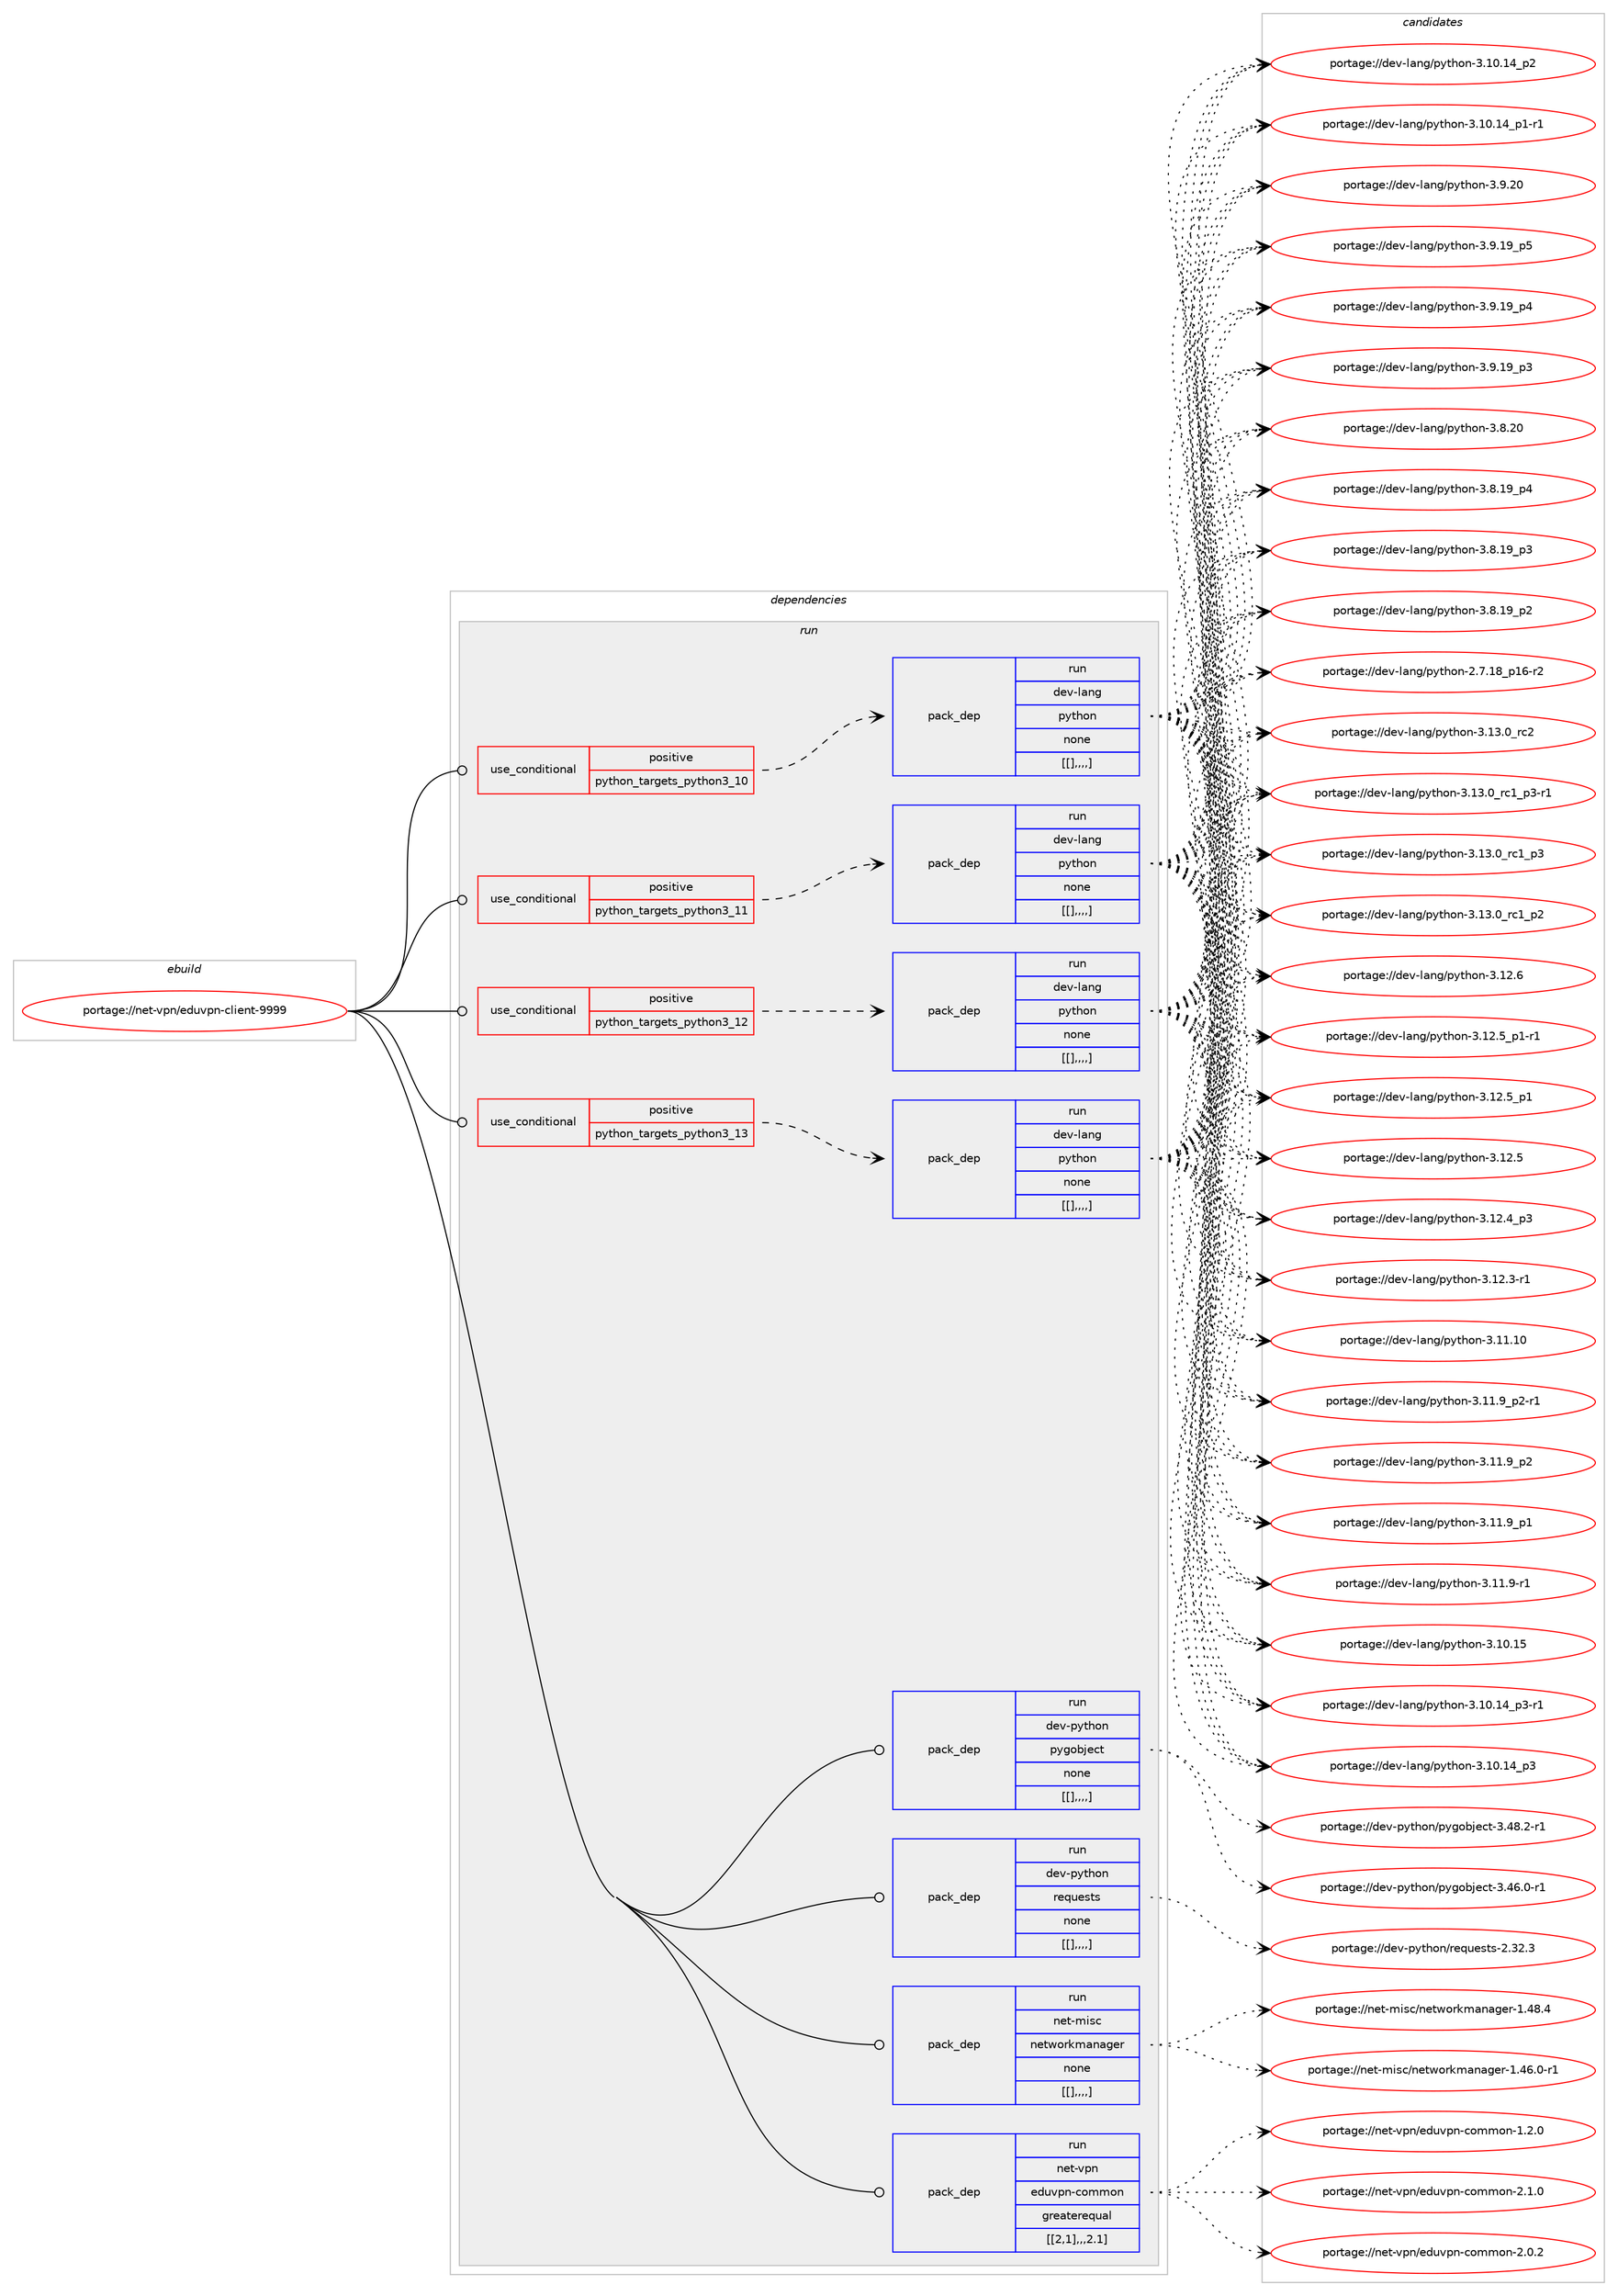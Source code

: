 digraph prolog {

# *************
# Graph options
# *************

newrank=true;
concentrate=true;
compound=true;
graph [rankdir=LR,fontname=Helvetica,fontsize=10,ranksep=1.5];#, ranksep=2.5, nodesep=0.2];
edge  [arrowhead=vee];
node  [fontname=Helvetica,fontsize=10];

# **********
# The ebuild
# **********

subgraph cluster_leftcol {
color=gray;
label=<<i>ebuild</i>>;
id [label="portage://net-vpn/eduvpn-client-9999", color=red, width=4, href="../net-vpn/eduvpn-client-9999.svg"];
}

# ****************
# The dependencies
# ****************

subgraph cluster_midcol {
color=gray;
label=<<i>dependencies</i>>;
subgraph cluster_compile {
fillcolor="#eeeeee";
style=filled;
label=<<i>compile</i>>;
}
subgraph cluster_compileandrun {
fillcolor="#eeeeee";
style=filled;
label=<<i>compile and run</i>>;
}
subgraph cluster_run {
fillcolor="#eeeeee";
style=filled;
label=<<i>run</i>>;
subgraph cond105829 {
dependency401810 [label=<<TABLE BORDER="0" CELLBORDER="1" CELLSPACING="0" CELLPADDING="4"><TR><TD ROWSPAN="3" CELLPADDING="10">use_conditional</TD></TR><TR><TD>positive</TD></TR><TR><TD>python_targets_python3_10</TD></TR></TABLE>>, shape=none, color=red];
subgraph pack293048 {
dependency401811 [label=<<TABLE BORDER="0" CELLBORDER="1" CELLSPACING="0" CELLPADDING="4" WIDTH="220"><TR><TD ROWSPAN="6" CELLPADDING="30">pack_dep</TD></TR><TR><TD WIDTH="110">run</TD></TR><TR><TD>dev-lang</TD></TR><TR><TD>python</TD></TR><TR><TD>none</TD></TR><TR><TD>[[],,,,]</TD></TR></TABLE>>, shape=none, color=blue];
}
dependency401810:e -> dependency401811:w [weight=20,style="dashed",arrowhead="vee"];
}
id:e -> dependency401810:w [weight=20,style="solid",arrowhead="odot"];
subgraph cond105830 {
dependency401812 [label=<<TABLE BORDER="0" CELLBORDER="1" CELLSPACING="0" CELLPADDING="4"><TR><TD ROWSPAN="3" CELLPADDING="10">use_conditional</TD></TR><TR><TD>positive</TD></TR><TR><TD>python_targets_python3_11</TD></TR></TABLE>>, shape=none, color=red];
subgraph pack293049 {
dependency401813 [label=<<TABLE BORDER="0" CELLBORDER="1" CELLSPACING="0" CELLPADDING="4" WIDTH="220"><TR><TD ROWSPAN="6" CELLPADDING="30">pack_dep</TD></TR><TR><TD WIDTH="110">run</TD></TR><TR><TD>dev-lang</TD></TR><TR><TD>python</TD></TR><TR><TD>none</TD></TR><TR><TD>[[],,,,]</TD></TR></TABLE>>, shape=none, color=blue];
}
dependency401812:e -> dependency401813:w [weight=20,style="dashed",arrowhead="vee"];
}
id:e -> dependency401812:w [weight=20,style="solid",arrowhead="odot"];
subgraph cond105831 {
dependency401814 [label=<<TABLE BORDER="0" CELLBORDER="1" CELLSPACING="0" CELLPADDING="4"><TR><TD ROWSPAN="3" CELLPADDING="10">use_conditional</TD></TR><TR><TD>positive</TD></TR><TR><TD>python_targets_python3_12</TD></TR></TABLE>>, shape=none, color=red];
subgraph pack293050 {
dependency401815 [label=<<TABLE BORDER="0" CELLBORDER="1" CELLSPACING="0" CELLPADDING="4" WIDTH="220"><TR><TD ROWSPAN="6" CELLPADDING="30">pack_dep</TD></TR><TR><TD WIDTH="110">run</TD></TR><TR><TD>dev-lang</TD></TR><TR><TD>python</TD></TR><TR><TD>none</TD></TR><TR><TD>[[],,,,]</TD></TR></TABLE>>, shape=none, color=blue];
}
dependency401814:e -> dependency401815:w [weight=20,style="dashed",arrowhead="vee"];
}
id:e -> dependency401814:w [weight=20,style="solid",arrowhead="odot"];
subgraph cond105832 {
dependency401816 [label=<<TABLE BORDER="0" CELLBORDER="1" CELLSPACING="0" CELLPADDING="4"><TR><TD ROWSPAN="3" CELLPADDING="10">use_conditional</TD></TR><TR><TD>positive</TD></TR><TR><TD>python_targets_python3_13</TD></TR></TABLE>>, shape=none, color=red];
subgraph pack293051 {
dependency401817 [label=<<TABLE BORDER="0" CELLBORDER="1" CELLSPACING="0" CELLPADDING="4" WIDTH="220"><TR><TD ROWSPAN="6" CELLPADDING="30">pack_dep</TD></TR><TR><TD WIDTH="110">run</TD></TR><TR><TD>dev-lang</TD></TR><TR><TD>python</TD></TR><TR><TD>none</TD></TR><TR><TD>[[],,,,]</TD></TR></TABLE>>, shape=none, color=blue];
}
dependency401816:e -> dependency401817:w [weight=20,style="dashed",arrowhead="vee"];
}
id:e -> dependency401816:w [weight=20,style="solid",arrowhead="odot"];
subgraph pack293052 {
dependency401818 [label=<<TABLE BORDER="0" CELLBORDER="1" CELLSPACING="0" CELLPADDING="4" WIDTH="220"><TR><TD ROWSPAN="6" CELLPADDING="30">pack_dep</TD></TR><TR><TD WIDTH="110">run</TD></TR><TR><TD>dev-python</TD></TR><TR><TD>pygobject</TD></TR><TR><TD>none</TD></TR><TR><TD>[[],,,,]</TD></TR></TABLE>>, shape=none, color=blue];
}
id:e -> dependency401818:w [weight=20,style="solid",arrowhead="odot"];
subgraph pack293053 {
dependency401819 [label=<<TABLE BORDER="0" CELLBORDER="1" CELLSPACING="0" CELLPADDING="4" WIDTH="220"><TR><TD ROWSPAN="6" CELLPADDING="30">pack_dep</TD></TR><TR><TD WIDTH="110">run</TD></TR><TR><TD>dev-python</TD></TR><TR><TD>requests</TD></TR><TR><TD>none</TD></TR><TR><TD>[[],,,,]</TD></TR></TABLE>>, shape=none, color=blue];
}
id:e -> dependency401819:w [weight=20,style="solid",arrowhead="odot"];
subgraph pack293054 {
dependency401820 [label=<<TABLE BORDER="0" CELLBORDER="1" CELLSPACING="0" CELLPADDING="4" WIDTH="220"><TR><TD ROWSPAN="6" CELLPADDING="30">pack_dep</TD></TR><TR><TD WIDTH="110">run</TD></TR><TR><TD>net-misc</TD></TR><TR><TD>networkmanager</TD></TR><TR><TD>none</TD></TR><TR><TD>[[],,,,]</TD></TR></TABLE>>, shape=none, color=blue];
}
id:e -> dependency401820:w [weight=20,style="solid",arrowhead="odot"];
subgraph pack293055 {
dependency401821 [label=<<TABLE BORDER="0" CELLBORDER="1" CELLSPACING="0" CELLPADDING="4" WIDTH="220"><TR><TD ROWSPAN="6" CELLPADDING="30">pack_dep</TD></TR><TR><TD WIDTH="110">run</TD></TR><TR><TD>net-vpn</TD></TR><TR><TD>eduvpn-common</TD></TR><TR><TD>greaterequal</TD></TR><TR><TD>[[2,1],,,2.1]</TD></TR></TABLE>>, shape=none, color=blue];
}
id:e -> dependency401821:w [weight=20,style="solid",arrowhead="odot"];
}
}

# **************
# The candidates
# **************

subgraph cluster_choices {
rank=same;
color=gray;
label=<<i>candidates</i>>;

subgraph choice293048 {
color=black;
nodesep=1;
choice10010111845108971101034711212111610411111045514649514648951149950 [label="portage://dev-lang/python-3.13.0_rc2", color=red, width=4,href="../dev-lang/python-3.13.0_rc2.svg"];
choice1001011184510897110103471121211161041111104551464951464895114994995112514511449 [label="portage://dev-lang/python-3.13.0_rc1_p3-r1", color=red, width=4,href="../dev-lang/python-3.13.0_rc1_p3-r1.svg"];
choice100101118451089711010347112121116104111110455146495146489511499499511251 [label="portage://dev-lang/python-3.13.0_rc1_p3", color=red, width=4,href="../dev-lang/python-3.13.0_rc1_p3.svg"];
choice100101118451089711010347112121116104111110455146495146489511499499511250 [label="portage://dev-lang/python-3.13.0_rc1_p2", color=red, width=4,href="../dev-lang/python-3.13.0_rc1_p2.svg"];
choice10010111845108971101034711212111610411111045514649504654 [label="portage://dev-lang/python-3.12.6", color=red, width=4,href="../dev-lang/python-3.12.6.svg"];
choice1001011184510897110103471121211161041111104551464950465395112494511449 [label="portage://dev-lang/python-3.12.5_p1-r1", color=red, width=4,href="../dev-lang/python-3.12.5_p1-r1.svg"];
choice100101118451089711010347112121116104111110455146495046539511249 [label="portage://dev-lang/python-3.12.5_p1", color=red, width=4,href="../dev-lang/python-3.12.5_p1.svg"];
choice10010111845108971101034711212111610411111045514649504653 [label="portage://dev-lang/python-3.12.5", color=red, width=4,href="../dev-lang/python-3.12.5.svg"];
choice100101118451089711010347112121116104111110455146495046529511251 [label="portage://dev-lang/python-3.12.4_p3", color=red, width=4,href="../dev-lang/python-3.12.4_p3.svg"];
choice100101118451089711010347112121116104111110455146495046514511449 [label="portage://dev-lang/python-3.12.3-r1", color=red, width=4,href="../dev-lang/python-3.12.3-r1.svg"];
choice1001011184510897110103471121211161041111104551464949464948 [label="portage://dev-lang/python-3.11.10", color=red, width=4,href="../dev-lang/python-3.11.10.svg"];
choice1001011184510897110103471121211161041111104551464949465795112504511449 [label="portage://dev-lang/python-3.11.9_p2-r1", color=red, width=4,href="../dev-lang/python-3.11.9_p2-r1.svg"];
choice100101118451089711010347112121116104111110455146494946579511250 [label="portage://dev-lang/python-3.11.9_p2", color=red, width=4,href="../dev-lang/python-3.11.9_p2.svg"];
choice100101118451089711010347112121116104111110455146494946579511249 [label="portage://dev-lang/python-3.11.9_p1", color=red, width=4,href="../dev-lang/python-3.11.9_p1.svg"];
choice100101118451089711010347112121116104111110455146494946574511449 [label="portage://dev-lang/python-3.11.9-r1", color=red, width=4,href="../dev-lang/python-3.11.9-r1.svg"];
choice1001011184510897110103471121211161041111104551464948464953 [label="portage://dev-lang/python-3.10.15", color=red, width=4,href="../dev-lang/python-3.10.15.svg"];
choice100101118451089711010347112121116104111110455146494846495295112514511449 [label="portage://dev-lang/python-3.10.14_p3-r1", color=red, width=4,href="../dev-lang/python-3.10.14_p3-r1.svg"];
choice10010111845108971101034711212111610411111045514649484649529511251 [label="portage://dev-lang/python-3.10.14_p3", color=red, width=4,href="../dev-lang/python-3.10.14_p3.svg"];
choice10010111845108971101034711212111610411111045514649484649529511250 [label="portage://dev-lang/python-3.10.14_p2", color=red, width=4,href="../dev-lang/python-3.10.14_p2.svg"];
choice100101118451089711010347112121116104111110455146494846495295112494511449 [label="portage://dev-lang/python-3.10.14_p1-r1", color=red, width=4,href="../dev-lang/python-3.10.14_p1-r1.svg"];
choice10010111845108971101034711212111610411111045514657465048 [label="portage://dev-lang/python-3.9.20", color=red, width=4,href="../dev-lang/python-3.9.20.svg"];
choice100101118451089711010347112121116104111110455146574649579511253 [label="portage://dev-lang/python-3.9.19_p5", color=red, width=4,href="../dev-lang/python-3.9.19_p5.svg"];
choice100101118451089711010347112121116104111110455146574649579511252 [label="portage://dev-lang/python-3.9.19_p4", color=red, width=4,href="../dev-lang/python-3.9.19_p4.svg"];
choice100101118451089711010347112121116104111110455146574649579511251 [label="portage://dev-lang/python-3.9.19_p3", color=red, width=4,href="../dev-lang/python-3.9.19_p3.svg"];
choice10010111845108971101034711212111610411111045514656465048 [label="portage://dev-lang/python-3.8.20", color=red, width=4,href="../dev-lang/python-3.8.20.svg"];
choice100101118451089711010347112121116104111110455146564649579511252 [label="portage://dev-lang/python-3.8.19_p4", color=red, width=4,href="../dev-lang/python-3.8.19_p4.svg"];
choice100101118451089711010347112121116104111110455146564649579511251 [label="portage://dev-lang/python-3.8.19_p3", color=red, width=4,href="../dev-lang/python-3.8.19_p3.svg"];
choice100101118451089711010347112121116104111110455146564649579511250 [label="portage://dev-lang/python-3.8.19_p2", color=red, width=4,href="../dev-lang/python-3.8.19_p2.svg"];
choice100101118451089711010347112121116104111110455046554649569511249544511450 [label="portage://dev-lang/python-2.7.18_p16-r2", color=red, width=4,href="../dev-lang/python-2.7.18_p16-r2.svg"];
dependency401811:e -> choice10010111845108971101034711212111610411111045514649514648951149950:w [style=dotted,weight="100"];
dependency401811:e -> choice1001011184510897110103471121211161041111104551464951464895114994995112514511449:w [style=dotted,weight="100"];
dependency401811:e -> choice100101118451089711010347112121116104111110455146495146489511499499511251:w [style=dotted,weight="100"];
dependency401811:e -> choice100101118451089711010347112121116104111110455146495146489511499499511250:w [style=dotted,weight="100"];
dependency401811:e -> choice10010111845108971101034711212111610411111045514649504654:w [style=dotted,weight="100"];
dependency401811:e -> choice1001011184510897110103471121211161041111104551464950465395112494511449:w [style=dotted,weight="100"];
dependency401811:e -> choice100101118451089711010347112121116104111110455146495046539511249:w [style=dotted,weight="100"];
dependency401811:e -> choice10010111845108971101034711212111610411111045514649504653:w [style=dotted,weight="100"];
dependency401811:e -> choice100101118451089711010347112121116104111110455146495046529511251:w [style=dotted,weight="100"];
dependency401811:e -> choice100101118451089711010347112121116104111110455146495046514511449:w [style=dotted,weight="100"];
dependency401811:e -> choice1001011184510897110103471121211161041111104551464949464948:w [style=dotted,weight="100"];
dependency401811:e -> choice1001011184510897110103471121211161041111104551464949465795112504511449:w [style=dotted,weight="100"];
dependency401811:e -> choice100101118451089711010347112121116104111110455146494946579511250:w [style=dotted,weight="100"];
dependency401811:e -> choice100101118451089711010347112121116104111110455146494946579511249:w [style=dotted,weight="100"];
dependency401811:e -> choice100101118451089711010347112121116104111110455146494946574511449:w [style=dotted,weight="100"];
dependency401811:e -> choice1001011184510897110103471121211161041111104551464948464953:w [style=dotted,weight="100"];
dependency401811:e -> choice100101118451089711010347112121116104111110455146494846495295112514511449:w [style=dotted,weight="100"];
dependency401811:e -> choice10010111845108971101034711212111610411111045514649484649529511251:w [style=dotted,weight="100"];
dependency401811:e -> choice10010111845108971101034711212111610411111045514649484649529511250:w [style=dotted,weight="100"];
dependency401811:e -> choice100101118451089711010347112121116104111110455146494846495295112494511449:w [style=dotted,weight="100"];
dependency401811:e -> choice10010111845108971101034711212111610411111045514657465048:w [style=dotted,weight="100"];
dependency401811:e -> choice100101118451089711010347112121116104111110455146574649579511253:w [style=dotted,weight="100"];
dependency401811:e -> choice100101118451089711010347112121116104111110455146574649579511252:w [style=dotted,weight="100"];
dependency401811:e -> choice100101118451089711010347112121116104111110455146574649579511251:w [style=dotted,weight="100"];
dependency401811:e -> choice10010111845108971101034711212111610411111045514656465048:w [style=dotted,weight="100"];
dependency401811:e -> choice100101118451089711010347112121116104111110455146564649579511252:w [style=dotted,weight="100"];
dependency401811:e -> choice100101118451089711010347112121116104111110455146564649579511251:w [style=dotted,weight="100"];
dependency401811:e -> choice100101118451089711010347112121116104111110455146564649579511250:w [style=dotted,weight="100"];
dependency401811:e -> choice100101118451089711010347112121116104111110455046554649569511249544511450:w [style=dotted,weight="100"];
}
subgraph choice293049 {
color=black;
nodesep=1;
choice10010111845108971101034711212111610411111045514649514648951149950 [label="portage://dev-lang/python-3.13.0_rc2", color=red, width=4,href="../dev-lang/python-3.13.0_rc2.svg"];
choice1001011184510897110103471121211161041111104551464951464895114994995112514511449 [label="portage://dev-lang/python-3.13.0_rc1_p3-r1", color=red, width=4,href="../dev-lang/python-3.13.0_rc1_p3-r1.svg"];
choice100101118451089711010347112121116104111110455146495146489511499499511251 [label="portage://dev-lang/python-3.13.0_rc1_p3", color=red, width=4,href="../dev-lang/python-3.13.0_rc1_p3.svg"];
choice100101118451089711010347112121116104111110455146495146489511499499511250 [label="portage://dev-lang/python-3.13.0_rc1_p2", color=red, width=4,href="../dev-lang/python-3.13.0_rc1_p2.svg"];
choice10010111845108971101034711212111610411111045514649504654 [label="portage://dev-lang/python-3.12.6", color=red, width=4,href="../dev-lang/python-3.12.6.svg"];
choice1001011184510897110103471121211161041111104551464950465395112494511449 [label="portage://dev-lang/python-3.12.5_p1-r1", color=red, width=4,href="../dev-lang/python-3.12.5_p1-r1.svg"];
choice100101118451089711010347112121116104111110455146495046539511249 [label="portage://dev-lang/python-3.12.5_p1", color=red, width=4,href="../dev-lang/python-3.12.5_p1.svg"];
choice10010111845108971101034711212111610411111045514649504653 [label="portage://dev-lang/python-3.12.5", color=red, width=4,href="../dev-lang/python-3.12.5.svg"];
choice100101118451089711010347112121116104111110455146495046529511251 [label="portage://dev-lang/python-3.12.4_p3", color=red, width=4,href="../dev-lang/python-3.12.4_p3.svg"];
choice100101118451089711010347112121116104111110455146495046514511449 [label="portage://dev-lang/python-3.12.3-r1", color=red, width=4,href="../dev-lang/python-3.12.3-r1.svg"];
choice1001011184510897110103471121211161041111104551464949464948 [label="portage://dev-lang/python-3.11.10", color=red, width=4,href="../dev-lang/python-3.11.10.svg"];
choice1001011184510897110103471121211161041111104551464949465795112504511449 [label="portage://dev-lang/python-3.11.9_p2-r1", color=red, width=4,href="../dev-lang/python-3.11.9_p2-r1.svg"];
choice100101118451089711010347112121116104111110455146494946579511250 [label="portage://dev-lang/python-3.11.9_p2", color=red, width=4,href="../dev-lang/python-3.11.9_p2.svg"];
choice100101118451089711010347112121116104111110455146494946579511249 [label="portage://dev-lang/python-3.11.9_p1", color=red, width=4,href="../dev-lang/python-3.11.9_p1.svg"];
choice100101118451089711010347112121116104111110455146494946574511449 [label="portage://dev-lang/python-3.11.9-r1", color=red, width=4,href="../dev-lang/python-3.11.9-r1.svg"];
choice1001011184510897110103471121211161041111104551464948464953 [label="portage://dev-lang/python-3.10.15", color=red, width=4,href="../dev-lang/python-3.10.15.svg"];
choice100101118451089711010347112121116104111110455146494846495295112514511449 [label="portage://dev-lang/python-3.10.14_p3-r1", color=red, width=4,href="../dev-lang/python-3.10.14_p3-r1.svg"];
choice10010111845108971101034711212111610411111045514649484649529511251 [label="portage://dev-lang/python-3.10.14_p3", color=red, width=4,href="../dev-lang/python-3.10.14_p3.svg"];
choice10010111845108971101034711212111610411111045514649484649529511250 [label="portage://dev-lang/python-3.10.14_p2", color=red, width=4,href="../dev-lang/python-3.10.14_p2.svg"];
choice100101118451089711010347112121116104111110455146494846495295112494511449 [label="portage://dev-lang/python-3.10.14_p1-r1", color=red, width=4,href="../dev-lang/python-3.10.14_p1-r1.svg"];
choice10010111845108971101034711212111610411111045514657465048 [label="portage://dev-lang/python-3.9.20", color=red, width=4,href="../dev-lang/python-3.9.20.svg"];
choice100101118451089711010347112121116104111110455146574649579511253 [label="portage://dev-lang/python-3.9.19_p5", color=red, width=4,href="../dev-lang/python-3.9.19_p5.svg"];
choice100101118451089711010347112121116104111110455146574649579511252 [label="portage://dev-lang/python-3.9.19_p4", color=red, width=4,href="../dev-lang/python-3.9.19_p4.svg"];
choice100101118451089711010347112121116104111110455146574649579511251 [label="portage://dev-lang/python-3.9.19_p3", color=red, width=4,href="../dev-lang/python-3.9.19_p3.svg"];
choice10010111845108971101034711212111610411111045514656465048 [label="portage://dev-lang/python-3.8.20", color=red, width=4,href="../dev-lang/python-3.8.20.svg"];
choice100101118451089711010347112121116104111110455146564649579511252 [label="portage://dev-lang/python-3.8.19_p4", color=red, width=4,href="../dev-lang/python-3.8.19_p4.svg"];
choice100101118451089711010347112121116104111110455146564649579511251 [label="portage://dev-lang/python-3.8.19_p3", color=red, width=4,href="../dev-lang/python-3.8.19_p3.svg"];
choice100101118451089711010347112121116104111110455146564649579511250 [label="portage://dev-lang/python-3.8.19_p2", color=red, width=4,href="../dev-lang/python-3.8.19_p2.svg"];
choice100101118451089711010347112121116104111110455046554649569511249544511450 [label="portage://dev-lang/python-2.7.18_p16-r2", color=red, width=4,href="../dev-lang/python-2.7.18_p16-r2.svg"];
dependency401813:e -> choice10010111845108971101034711212111610411111045514649514648951149950:w [style=dotted,weight="100"];
dependency401813:e -> choice1001011184510897110103471121211161041111104551464951464895114994995112514511449:w [style=dotted,weight="100"];
dependency401813:e -> choice100101118451089711010347112121116104111110455146495146489511499499511251:w [style=dotted,weight="100"];
dependency401813:e -> choice100101118451089711010347112121116104111110455146495146489511499499511250:w [style=dotted,weight="100"];
dependency401813:e -> choice10010111845108971101034711212111610411111045514649504654:w [style=dotted,weight="100"];
dependency401813:e -> choice1001011184510897110103471121211161041111104551464950465395112494511449:w [style=dotted,weight="100"];
dependency401813:e -> choice100101118451089711010347112121116104111110455146495046539511249:w [style=dotted,weight="100"];
dependency401813:e -> choice10010111845108971101034711212111610411111045514649504653:w [style=dotted,weight="100"];
dependency401813:e -> choice100101118451089711010347112121116104111110455146495046529511251:w [style=dotted,weight="100"];
dependency401813:e -> choice100101118451089711010347112121116104111110455146495046514511449:w [style=dotted,weight="100"];
dependency401813:e -> choice1001011184510897110103471121211161041111104551464949464948:w [style=dotted,weight="100"];
dependency401813:e -> choice1001011184510897110103471121211161041111104551464949465795112504511449:w [style=dotted,weight="100"];
dependency401813:e -> choice100101118451089711010347112121116104111110455146494946579511250:w [style=dotted,weight="100"];
dependency401813:e -> choice100101118451089711010347112121116104111110455146494946579511249:w [style=dotted,weight="100"];
dependency401813:e -> choice100101118451089711010347112121116104111110455146494946574511449:w [style=dotted,weight="100"];
dependency401813:e -> choice1001011184510897110103471121211161041111104551464948464953:w [style=dotted,weight="100"];
dependency401813:e -> choice100101118451089711010347112121116104111110455146494846495295112514511449:w [style=dotted,weight="100"];
dependency401813:e -> choice10010111845108971101034711212111610411111045514649484649529511251:w [style=dotted,weight="100"];
dependency401813:e -> choice10010111845108971101034711212111610411111045514649484649529511250:w [style=dotted,weight="100"];
dependency401813:e -> choice100101118451089711010347112121116104111110455146494846495295112494511449:w [style=dotted,weight="100"];
dependency401813:e -> choice10010111845108971101034711212111610411111045514657465048:w [style=dotted,weight="100"];
dependency401813:e -> choice100101118451089711010347112121116104111110455146574649579511253:w [style=dotted,weight="100"];
dependency401813:e -> choice100101118451089711010347112121116104111110455146574649579511252:w [style=dotted,weight="100"];
dependency401813:e -> choice100101118451089711010347112121116104111110455146574649579511251:w [style=dotted,weight="100"];
dependency401813:e -> choice10010111845108971101034711212111610411111045514656465048:w [style=dotted,weight="100"];
dependency401813:e -> choice100101118451089711010347112121116104111110455146564649579511252:w [style=dotted,weight="100"];
dependency401813:e -> choice100101118451089711010347112121116104111110455146564649579511251:w [style=dotted,weight="100"];
dependency401813:e -> choice100101118451089711010347112121116104111110455146564649579511250:w [style=dotted,weight="100"];
dependency401813:e -> choice100101118451089711010347112121116104111110455046554649569511249544511450:w [style=dotted,weight="100"];
}
subgraph choice293050 {
color=black;
nodesep=1;
choice10010111845108971101034711212111610411111045514649514648951149950 [label="portage://dev-lang/python-3.13.0_rc2", color=red, width=4,href="../dev-lang/python-3.13.0_rc2.svg"];
choice1001011184510897110103471121211161041111104551464951464895114994995112514511449 [label="portage://dev-lang/python-3.13.0_rc1_p3-r1", color=red, width=4,href="../dev-lang/python-3.13.0_rc1_p3-r1.svg"];
choice100101118451089711010347112121116104111110455146495146489511499499511251 [label="portage://dev-lang/python-3.13.0_rc1_p3", color=red, width=4,href="../dev-lang/python-3.13.0_rc1_p3.svg"];
choice100101118451089711010347112121116104111110455146495146489511499499511250 [label="portage://dev-lang/python-3.13.0_rc1_p2", color=red, width=4,href="../dev-lang/python-3.13.0_rc1_p2.svg"];
choice10010111845108971101034711212111610411111045514649504654 [label="portage://dev-lang/python-3.12.6", color=red, width=4,href="../dev-lang/python-3.12.6.svg"];
choice1001011184510897110103471121211161041111104551464950465395112494511449 [label="portage://dev-lang/python-3.12.5_p1-r1", color=red, width=4,href="../dev-lang/python-3.12.5_p1-r1.svg"];
choice100101118451089711010347112121116104111110455146495046539511249 [label="portage://dev-lang/python-3.12.5_p1", color=red, width=4,href="../dev-lang/python-3.12.5_p1.svg"];
choice10010111845108971101034711212111610411111045514649504653 [label="portage://dev-lang/python-3.12.5", color=red, width=4,href="../dev-lang/python-3.12.5.svg"];
choice100101118451089711010347112121116104111110455146495046529511251 [label="portage://dev-lang/python-3.12.4_p3", color=red, width=4,href="../dev-lang/python-3.12.4_p3.svg"];
choice100101118451089711010347112121116104111110455146495046514511449 [label="portage://dev-lang/python-3.12.3-r1", color=red, width=4,href="../dev-lang/python-3.12.3-r1.svg"];
choice1001011184510897110103471121211161041111104551464949464948 [label="portage://dev-lang/python-3.11.10", color=red, width=4,href="../dev-lang/python-3.11.10.svg"];
choice1001011184510897110103471121211161041111104551464949465795112504511449 [label="portage://dev-lang/python-3.11.9_p2-r1", color=red, width=4,href="../dev-lang/python-3.11.9_p2-r1.svg"];
choice100101118451089711010347112121116104111110455146494946579511250 [label="portage://dev-lang/python-3.11.9_p2", color=red, width=4,href="../dev-lang/python-3.11.9_p2.svg"];
choice100101118451089711010347112121116104111110455146494946579511249 [label="portage://dev-lang/python-3.11.9_p1", color=red, width=4,href="../dev-lang/python-3.11.9_p1.svg"];
choice100101118451089711010347112121116104111110455146494946574511449 [label="portage://dev-lang/python-3.11.9-r1", color=red, width=4,href="../dev-lang/python-3.11.9-r1.svg"];
choice1001011184510897110103471121211161041111104551464948464953 [label="portage://dev-lang/python-3.10.15", color=red, width=4,href="../dev-lang/python-3.10.15.svg"];
choice100101118451089711010347112121116104111110455146494846495295112514511449 [label="portage://dev-lang/python-3.10.14_p3-r1", color=red, width=4,href="../dev-lang/python-3.10.14_p3-r1.svg"];
choice10010111845108971101034711212111610411111045514649484649529511251 [label="portage://dev-lang/python-3.10.14_p3", color=red, width=4,href="../dev-lang/python-3.10.14_p3.svg"];
choice10010111845108971101034711212111610411111045514649484649529511250 [label="portage://dev-lang/python-3.10.14_p2", color=red, width=4,href="../dev-lang/python-3.10.14_p2.svg"];
choice100101118451089711010347112121116104111110455146494846495295112494511449 [label="portage://dev-lang/python-3.10.14_p1-r1", color=red, width=4,href="../dev-lang/python-3.10.14_p1-r1.svg"];
choice10010111845108971101034711212111610411111045514657465048 [label="portage://dev-lang/python-3.9.20", color=red, width=4,href="../dev-lang/python-3.9.20.svg"];
choice100101118451089711010347112121116104111110455146574649579511253 [label="portage://dev-lang/python-3.9.19_p5", color=red, width=4,href="../dev-lang/python-3.9.19_p5.svg"];
choice100101118451089711010347112121116104111110455146574649579511252 [label="portage://dev-lang/python-3.9.19_p4", color=red, width=4,href="../dev-lang/python-3.9.19_p4.svg"];
choice100101118451089711010347112121116104111110455146574649579511251 [label="portage://dev-lang/python-3.9.19_p3", color=red, width=4,href="../dev-lang/python-3.9.19_p3.svg"];
choice10010111845108971101034711212111610411111045514656465048 [label="portage://dev-lang/python-3.8.20", color=red, width=4,href="../dev-lang/python-3.8.20.svg"];
choice100101118451089711010347112121116104111110455146564649579511252 [label="portage://dev-lang/python-3.8.19_p4", color=red, width=4,href="../dev-lang/python-3.8.19_p4.svg"];
choice100101118451089711010347112121116104111110455146564649579511251 [label="portage://dev-lang/python-3.8.19_p3", color=red, width=4,href="../dev-lang/python-3.8.19_p3.svg"];
choice100101118451089711010347112121116104111110455146564649579511250 [label="portage://dev-lang/python-3.8.19_p2", color=red, width=4,href="../dev-lang/python-3.8.19_p2.svg"];
choice100101118451089711010347112121116104111110455046554649569511249544511450 [label="portage://dev-lang/python-2.7.18_p16-r2", color=red, width=4,href="../dev-lang/python-2.7.18_p16-r2.svg"];
dependency401815:e -> choice10010111845108971101034711212111610411111045514649514648951149950:w [style=dotted,weight="100"];
dependency401815:e -> choice1001011184510897110103471121211161041111104551464951464895114994995112514511449:w [style=dotted,weight="100"];
dependency401815:e -> choice100101118451089711010347112121116104111110455146495146489511499499511251:w [style=dotted,weight="100"];
dependency401815:e -> choice100101118451089711010347112121116104111110455146495146489511499499511250:w [style=dotted,weight="100"];
dependency401815:e -> choice10010111845108971101034711212111610411111045514649504654:w [style=dotted,weight="100"];
dependency401815:e -> choice1001011184510897110103471121211161041111104551464950465395112494511449:w [style=dotted,weight="100"];
dependency401815:e -> choice100101118451089711010347112121116104111110455146495046539511249:w [style=dotted,weight="100"];
dependency401815:e -> choice10010111845108971101034711212111610411111045514649504653:w [style=dotted,weight="100"];
dependency401815:e -> choice100101118451089711010347112121116104111110455146495046529511251:w [style=dotted,weight="100"];
dependency401815:e -> choice100101118451089711010347112121116104111110455146495046514511449:w [style=dotted,weight="100"];
dependency401815:e -> choice1001011184510897110103471121211161041111104551464949464948:w [style=dotted,weight="100"];
dependency401815:e -> choice1001011184510897110103471121211161041111104551464949465795112504511449:w [style=dotted,weight="100"];
dependency401815:e -> choice100101118451089711010347112121116104111110455146494946579511250:w [style=dotted,weight="100"];
dependency401815:e -> choice100101118451089711010347112121116104111110455146494946579511249:w [style=dotted,weight="100"];
dependency401815:e -> choice100101118451089711010347112121116104111110455146494946574511449:w [style=dotted,weight="100"];
dependency401815:e -> choice1001011184510897110103471121211161041111104551464948464953:w [style=dotted,weight="100"];
dependency401815:e -> choice100101118451089711010347112121116104111110455146494846495295112514511449:w [style=dotted,weight="100"];
dependency401815:e -> choice10010111845108971101034711212111610411111045514649484649529511251:w [style=dotted,weight="100"];
dependency401815:e -> choice10010111845108971101034711212111610411111045514649484649529511250:w [style=dotted,weight="100"];
dependency401815:e -> choice100101118451089711010347112121116104111110455146494846495295112494511449:w [style=dotted,weight="100"];
dependency401815:e -> choice10010111845108971101034711212111610411111045514657465048:w [style=dotted,weight="100"];
dependency401815:e -> choice100101118451089711010347112121116104111110455146574649579511253:w [style=dotted,weight="100"];
dependency401815:e -> choice100101118451089711010347112121116104111110455146574649579511252:w [style=dotted,weight="100"];
dependency401815:e -> choice100101118451089711010347112121116104111110455146574649579511251:w [style=dotted,weight="100"];
dependency401815:e -> choice10010111845108971101034711212111610411111045514656465048:w [style=dotted,weight="100"];
dependency401815:e -> choice100101118451089711010347112121116104111110455146564649579511252:w [style=dotted,weight="100"];
dependency401815:e -> choice100101118451089711010347112121116104111110455146564649579511251:w [style=dotted,weight="100"];
dependency401815:e -> choice100101118451089711010347112121116104111110455146564649579511250:w [style=dotted,weight="100"];
dependency401815:e -> choice100101118451089711010347112121116104111110455046554649569511249544511450:w [style=dotted,weight="100"];
}
subgraph choice293051 {
color=black;
nodesep=1;
choice10010111845108971101034711212111610411111045514649514648951149950 [label="portage://dev-lang/python-3.13.0_rc2", color=red, width=4,href="../dev-lang/python-3.13.0_rc2.svg"];
choice1001011184510897110103471121211161041111104551464951464895114994995112514511449 [label="portage://dev-lang/python-3.13.0_rc1_p3-r1", color=red, width=4,href="../dev-lang/python-3.13.0_rc1_p3-r1.svg"];
choice100101118451089711010347112121116104111110455146495146489511499499511251 [label="portage://dev-lang/python-3.13.0_rc1_p3", color=red, width=4,href="../dev-lang/python-3.13.0_rc1_p3.svg"];
choice100101118451089711010347112121116104111110455146495146489511499499511250 [label="portage://dev-lang/python-3.13.0_rc1_p2", color=red, width=4,href="../dev-lang/python-3.13.0_rc1_p2.svg"];
choice10010111845108971101034711212111610411111045514649504654 [label="portage://dev-lang/python-3.12.6", color=red, width=4,href="../dev-lang/python-3.12.6.svg"];
choice1001011184510897110103471121211161041111104551464950465395112494511449 [label="portage://dev-lang/python-3.12.5_p1-r1", color=red, width=4,href="../dev-lang/python-3.12.5_p1-r1.svg"];
choice100101118451089711010347112121116104111110455146495046539511249 [label="portage://dev-lang/python-3.12.5_p1", color=red, width=4,href="../dev-lang/python-3.12.5_p1.svg"];
choice10010111845108971101034711212111610411111045514649504653 [label="portage://dev-lang/python-3.12.5", color=red, width=4,href="../dev-lang/python-3.12.5.svg"];
choice100101118451089711010347112121116104111110455146495046529511251 [label="portage://dev-lang/python-3.12.4_p3", color=red, width=4,href="../dev-lang/python-3.12.4_p3.svg"];
choice100101118451089711010347112121116104111110455146495046514511449 [label="portage://dev-lang/python-3.12.3-r1", color=red, width=4,href="../dev-lang/python-3.12.3-r1.svg"];
choice1001011184510897110103471121211161041111104551464949464948 [label="portage://dev-lang/python-3.11.10", color=red, width=4,href="../dev-lang/python-3.11.10.svg"];
choice1001011184510897110103471121211161041111104551464949465795112504511449 [label="portage://dev-lang/python-3.11.9_p2-r1", color=red, width=4,href="../dev-lang/python-3.11.9_p2-r1.svg"];
choice100101118451089711010347112121116104111110455146494946579511250 [label="portage://dev-lang/python-3.11.9_p2", color=red, width=4,href="../dev-lang/python-3.11.9_p2.svg"];
choice100101118451089711010347112121116104111110455146494946579511249 [label="portage://dev-lang/python-3.11.9_p1", color=red, width=4,href="../dev-lang/python-3.11.9_p1.svg"];
choice100101118451089711010347112121116104111110455146494946574511449 [label="portage://dev-lang/python-3.11.9-r1", color=red, width=4,href="../dev-lang/python-3.11.9-r1.svg"];
choice1001011184510897110103471121211161041111104551464948464953 [label="portage://dev-lang/python-3.10.15", color=red, width=4,href="../dev-lang/python-3.10.15.svg"];
choice100101118451089711010347112121116104111110455146494846495295112514511449 [label="portage://dev-lang/python-3.10.14_p3-r1", color=red, width=4,href="../dev-lang/python-3.10.14_p3-r1.svg"];
choice10010111845108971101034711212111610411111045514649484649529511251 [label="portage://dev-lang/python-3.10.14_p3", color=red, width=4,href="../dev-lang/python-3.10.14_p3.svg"];
choice10010111845108971101034711212111610411111045514649484649529511250 [label="portage://dev-lang/python-3.10.14_p2", color=red, width=4,href="../dev-lang/python-3.10.14_p2.svg"];
choice100101118451089711010347112121116104111110455146494846495295112494511449 [label="portage://dev-lang/python-3.10.14_p1-r1", color=red, width=4,href="../dev-lang/python-3.10.14_p1-r1.svg"];
choice10010111845108971101034711212111610411111045514657465048 [label="portage://dev-lang/python-3.9.20", color=red, width=4,href="../dev-lang/python-3.9.20.svg"];
choice100101118451089711010347112121116104111110455146574649579511253 [label="portage://dev-lang/python-3.9.19_p5", color=red, width=4,href="../dev-lang/python-3.9.19_p5.svg"];
choice100101118451089711010347112121116104111110455146574649579511252 [label="portage://dev-lang/python-3.9.19_p4", color=red, width=4,href="../dev-lang/python-3.9.19_p4.svg"];
choice100101118451089711010347112121116104111110455146574649579511251 [label="portage://dev-lang/python-3.9.19_p3", color=red, width=4,href="../dev-lang/python-3.9.19_p3.svg"];
choice10010111845108971101034711212111610411111045514656465048 [label="portage://dev-lang/python-3.8.20", color=red, width=4,href="../dev-lang/python-3.8.20.svg"];
choice100101118451089711010347112121116104111110455146564649579511252 [label="portage://dev-lang/python-3.8.19_p4", color=red, width=4,href="../dev-lang/python-3.8.19_p4.svg"];
choice100101118451089711010347112121116104111110455146564649579511251 [label="portage://dev-lang/python-3.8.19_p3", color=red, width=4,href="../dev-lang/python-3.8.19_p3.svg"];
choice100101118451089711010347112121116104111110455146564649579511250 [label="portage://dev-lang/python-3.8.19_p2", color=red, width=4,href="../dev-lang/python-3.8.19_p2.svg"];
choice100101118451089711010347112121116104111110455046554649569511249544511450 [label="portage://dev-lang/python-2.7.18_p16-r2", color=red, width=4,href="../dev-lang/python-2.7.18_p16-r2.svg"];
dependency401817:e -> choice10010111845108971101034711212111610411111045514649514648951149950:w [style=dotted,weight="100"];
dependency401817:e -> choice1001011184510897110103471121211161041111104551464951464895114994995112514511449:w [style=dotted,weight="100"];
dependency401817:e -> choice100101118451089711010347112121116104111110455146495146489511499499511251:w [style=dotted,weight="100"];
dependency401817:e -> choice100101118451089711010347112121116104111110455146495146489511499499511250:w [style=dotted,weight="100"];
dependency401817:e -> choice10010111845108971101034711212111610411111045514649504654:w [style=dotted,weight="100"];
dependency401817:e -> choice1001011184510897110103471121211161041111104551464950465395112494511449:w [style=dotted,weight="100"];
dependency401817:e -> choice100101118451089711010347112121116104111110455146495046539511249:w [style=dotted,weight="100"];
dependency401817:e -> choice10010111845108971101034711212111610411111045514649504653:w [style=dotted,weight="100"];
dependency401817:e -> choice100101118451089711010347112121116104111110455146495046529511251:w [style=dotted,weight="100"];
dependency401817:e -> choice100101118451089711010347112121116104111110455146495046514511449:w [style=dotted,weight="100"];
dependency401817:e -> choice1001011184510897110103471121211161041111104551464949464948:w [style=dotted,weight="100"];
dependency401817:e -> choice1001011184510897110103471121211161041111104551464949465795112504511449:w [style=dotted,weight="100"];
dependency401817:e -> choice100101118451089711010347112121116104111110455146494946579511250:w [style=dotted,weight="100"];
dependency401817:e -> choice100101118451089711010347112121116104111110455146494946579511249:w [style=dotted,weight="100"];
dependency401817:e -> choice100101118451089711010347112121116104111110455146494946574511449:w [style=dotted,weight="100"];
dependency401817:e -> choice1001011184510897110103471121211161041111104551464948464953:w [style=dotted,weight="100"];
dependency401817:e -> choice100101118451089711010347112121116104111110455146494846495295112514511449:w [style=dotted,weight="100"];
dependency401817:e -> choice10010111845108971101034711212111610411111045514649484649529511251:w [style=dotted,weight="100"];
dependency401817:e -> choice10010111845108971101034711212111610411111045514649484649529511250:w [style=dotted,weight="100"];
dependency401817:e -> choice100101118451089711010347112121116104111110455146494846495295112494511449:w [style=dotted,weight="100"];
dependency401817:e -> choice10010111845108971101034711212111610411111045514657465048:w [style=dotted,weight="100"];
dependency401817:e -> choice100101118451089711010347112121116104111110455146574649579511253:w [style=dotted,weight="100"];
dependency401817:e -> choice100101118451089711010347112121116104111110455146574649579511252:w [style=dotted,weight="100"];
dependency401817:e -> choice100101118451089711010347112121116104111110455146574649579511251:w [style=dotted,weight="100"];
dependency401817:e -> choice10010111845108971101034711212111610411111045514656465048:w [style=dotted,weight="100"];
dependency401817:e -> choice100101118451089711010347112121116104111110455146564649579511252:w [style=dotted,weight="100"];
dependency401817:e -> choice100101118451089711010347112121116104111110455146564649579511251:w [style=dotted,weight="100"];
dependency401817:e -> choice100101118451089711010347112121116104111110455146564649579511250:w [style=dotted,weight="100"];
dependency401817:e -> choice100101118451089711010347112121116104111110455046554649569511249544511450:w [style=dotted,weight="100"];
}
subgraph choice293052 {
color=black;
nodesep=1;
choice10010111845112121116104111110471121211031119810610199116455146525646504511449 [label="portage://dev-python/pygobject-3.48.2-r1", color=red, width=4,href="../dev-python/pygobject-3.48.2-r1.svg"];
choice10010111845112121116104111110471121211031119810610199116455146525446484511449 [label="portage://dev-python/pygobject-3.46.0-r1", color=red, width=4,href="../dev-python/pygobject-3.46.0-r1.svg"];
dependency401818:e -> choice10010111845112121116104111110471121211031119810610199116455146525646504511449:w [style=dotted,weight="100"];
dependency401818:e -> choice10010111845112121116104111110471121211031119810610199116455146525446484511449:w [style=dotted,weight="100"];
}
subgraph choice293053 {
color=black;
nodesep=1;
choice100101118451121211161041111104711410111311710111511611545504651504651 [label="portage://dev-python/requests-2.32.3", color=red, width=4,href="../dev-python/requests-2.32.3.svg"];
dependency401819:e -> choice100101118451121211161041111104711410111311710111511611545504651504651:w [style=dotted,weight="100"];
}
subgraph choice293054 {
color=black;
nodesep=1;
choice110101116451091051159947110101116119111114107109971109710310111445494652564652 [label="portage://net-misc/networkmanager-1.48.4", color=red, width=4,href="../net-misc/networkmanager-1.48.4.svg"];
choice1101011164510910511599471101011161191111141071099711097103101114454946525446484511449 [label="portage://net-misc/networkmanager-1.46.0-r1", color=red, width=4,href="../net-misc/networkmanager-1.46.0-r1.svg"];
dependency401820:e -> choice110101116451091051159947110101116119111114107109971109710310111445494652564652:w [style=dotted,weight="100"];
dependency401820:e -> choice1101011164510910511599471101011161191111141071099711097103101114454946525446484511449:w [style=dotted,weight="100"];
}
subgraph choice293055 {
color=black;
nodesep=1;
choice11010111645118112110471011001171181121104599111109109111110455046494648 [label="portage://net-vpn/eduvpn-common-2.1.0", color=red, width=4,href="../net-vpn/eduvpn-common-2.1.0.svg"];
choice11010111645118112110471011001171181121104599111109109111110455046484650 [label="portage://net-vpn/eduvpn-common-2.0.2", color=red, width=4,href="../net-vpn/eduvpn-common-2.0.2.svg"];
choice11010111645118112110471011001171181121104599111109109111110454946504648 [label="portage://net-vpn/eduvpn-common-1.2.0", color=red, width=4,href="../net-vpn/eduvpn-common-1.2.0.svg"];
dependency401821:e -> choice11010111645118112110471011001171181121104599111109109111110455046494648:w [style=dotted,weight="100"];
dependency401821:e -> choice11010111645118112110471011001171181121104599111109109111110455046484650:w [style=dotted,weight="100"];
dependency401821:e -> choice11010111645118112110471011001171181121104599111109109111110454946504648:w [style=dotted,weight="100"];
}
}

}
